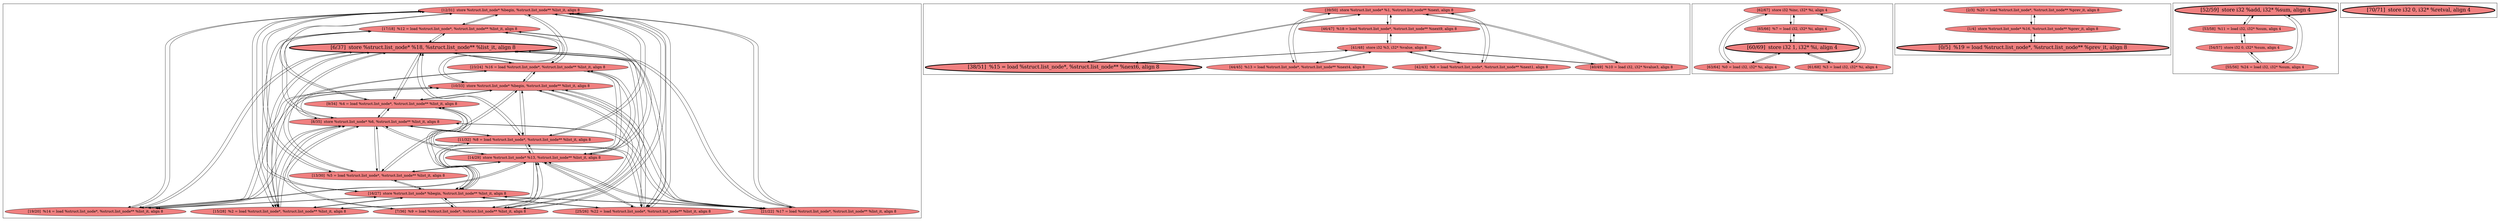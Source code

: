 
digraph G {



node117->node120 [ ]
node120->node117 [ ]
node115->node119 [ ]
node127->node123 [ ]
node133->node130 [ ]
node120->node123 [ ]
node123->node120 [ ]
node130->node133 [ ]
node132->node135 [ ]
node147->node145 [ ]
node114->node125 [ ]
node119->node125 [ ]
node117->node122 [ ]
node122->node117 [ ]
node120->node115 [ ]
node119->node117 [ ]
node120->node125 [ ]
node125->node118 [ ]
node118->node125 [ ]
node124->node115 [ ]
node124->node123 [ ]
node117->node127 [ ]
node115->node120 [ ]
node123->node124 [ ]
node117->node124 [ ]
node124->node117 [ ]
node126->node123 [ ]
node132->node136 [ ]
node130->node132 [ ]
node136->node132 [ ]
node146->node147 [ ]
node145->node148 [ ]
node123->node127 [ ]
node148->node145 [ ]
node117->node114 [ ]
node114->node117 [ ]
node146->node148 [ ]
node148->node149 [ ]
node132->node130 [ ]
node149->node148 [ ]
node129->node114 [ ]
node121->node124 [ ]
node114->node129 [ ]
node125->node128 [ ]
node118->node129 [ ]
node135->node132 [ ]
node126->node129 [ ]
node129->node116 [ ]
node148->node146 [ ]
node116->node129 [ ]
node121->node114 [ ]
node147->node149 [ ]
node114->node123 [ ]
node129->node124 [ ]
node127->node121 [ ]
node125->node116 [ ]
node136->node133 [ ]
node115->node128 [ ]
node122->node123 [ ]
node126->node117 [ ]
node129->node128 [ ]
node116->node117 [ ]
node126->node125 [ ]
node119->node115 [ ]
node123->node126 [ ]
node115->node126 [ ]
node125->node122 [ ]
node128->node125 [ ]
node126->node115 [ ]
node121->node120 [ ]
node132->node134 [ ]
node126->node121 [ ]
node129->node126 [ ]
node115->node127 [ ]
node121->node127 [ ]
node122->node125 [ ]
node128->node121 [ ]
node116->node121 [ ]
node133->node131 [ ]
node121->node118 [ ]
node141->node143 [ ]
node117->node119 [ ]
node125->node126 [ ]
node123->node119 [ ]
node119->node121 [ ]
node118->node117 [ ]
node139->node140 [ ]
node125->node119 [ ]
node121->node119 [ ]
node143->node141 [ ]
node125->node124 [ ]
node116->node115 [ ]
node115->node116 [ ]
node119->node123 [ ]
node124->node125 [ ]
node140->node139 [ ]
node127->node117 [ ]
node118->node115 [ ]
node142->node143 [ ]
node118->node123 [ ]
node116->node123 [ ]
node147->node146 [ ]
node127->node129 [ ]
node125->node114 [ ]
node129->node127 [ ]
node121->node116 [ ]
node133->node135 [ ]
node124->node129 [ ]
node121->node126 [ ]
node123->node118 [ ]
node133->node134 [ ]
node123->node116 [ ]
node127->node115 [ ]
node140->node137 [ ]
node120->node121 [ ]
node117->node116 [ ]
node127->node125 [ ]
node132->node131 [ ]
node125->node127 [ ]
node114->node115 [ ]
node131->node133 [ ]
node116->node125 [ ]
node145->node147 [ ]
node129->node118 [ ]
node114->node121 [ ]
node128->node117 [ ]
node149->node147 [ ]
node117->node126 [ ]
node122->node129 [ ]
node117->node128 [ ]
node138->node137 [ ]
node115->node124 [ ]
node137->node138 [ ]
node128->node115 [ ]
node137->node140 [ ]
node133->node136 [ ]
node123->node122 [ ]
node138->node139 [ ]
node121->node122 [ ]
node135->node133 [ ]
node115->node118 [ ]
node139->node138 [ ]
node124->node121 [ ]
node134->node132 [ ]
node115->node114 [ ]
node129->node119 [ ]
node122->node121 [ ]
node129->node122 [ ]
node117->node118 [ ]
node115->node122 [ ]
node122->node115 [ ]
node125->node120 [ ]
node131->node132 [ ]
node121->node128 [ ]
node134->node133 [ ]
node120->node129 [ ]
node128->node129 [ ]
node123->node114 [ ]
node123->node128 [ ]
node143->node142 [ ]
node128->node123 [ ]
node129->node120 [ ]
node118->node121 [ ]
node119->node129 [ ]


subgraph cluster4 {


node144 [penwidth=3.0,fontsize=20,fillcolor=lightcoral,label="[70/71]  store i32 0, i32* %retval, align 4",shape=ellipse,style=filled ]



}

subgraph cluster3 {


node143 [fillcolor=lightcoral,label="[1/4]  store %struct.list_node* %16, %struct.list_node** %prev_it, align 8",shape=ellipse,style=filled ]
node141 [fillcolor=lightcoral,label="[2/3]  %20 = load %struct.list_node*, %struct.list_node** %prev_it, align 8",shape=ellipse,style=filled ]
node142 [penwidth=3.0,fontsize=20,fillcolor=lightcoral,label="[0/5]  %19 = load %struct.list_node*, %struct.list_node** %prev_it, align 8",shape=ellipse,style=filled ]



}

subgraph cluster2 {


node140 [fillcolor=lightcoral,label="[53/58]  %11 = load i32, i32* %sum, align 4",shape=ellipse,style=filled ]
node137 [fillcolor=lightcoral,label="[54/57]  store i32 0, i32* %sum, align 4",shape=ellipse,style=filled ]
node139 [penwidth=3.0,fontsize=20,fillcolor=lightcoral,label="[52/59]  store i32 %add, i32* %sum, align 4",shape=ellipse,style=filled ]
node138 [fillcolor=lightcoral,label="[55/56]  %24 = load i32, i32* %sum, align 4",shape=ellipse,style=filled ]



}

subgraph cluster5 {


node149 [fillcolor=lightcoral,label="[61/68]  %3 = load i32, i32* %i, align 4",shape=ellipse,style=filled ]
node148 [penwidth=3.0,fontsize=20,fillcolor=lightcoral,label="[60/69]  store i32 1, i32* %i, align 4",shape=ellipse,style=filled ]
node147 [fillcolor=lightcoral,label="[62/67]  store i32 %inc, i32* %i, align 4",shape=ellipse,style=filled ]
node145 [fillcolor=lightcoral,label="[65/66]  %7 = load i32, i32* %i, align 4",shape=ellipse,style=filled ]
node146 [fillcolor=lightcoral,label="[63/64]  %0 = load i32, i32* %i, align 4",shape=ellipse,style=filled ]



}

subgraph cluster0 {


node128 [fillcolor=lightcoral,label="[9/34]  %4 = load %struct.list_node*, %struct.list_node** %list_it, align 8",shape=ellipse,style=filled ]
node127 [fillcolor=lightcoral,label="[7/36]  %9 = load %struct.list_node*, %struct.list_node** %list_it, align 8",shape=ellipse,style=filled ]
node126 [fillcolor=lightcoral,label="[11/32]  %8 = load %struct.list_node*, %struct.list_node** %list_it, align 8",shape=ellipse,style=filled ]
node125 [fillcolor=lightcoral,label="[8/35]  store %struct.list_node* %6, %struct.list_node** %list_it, align 8",shape=ellipse,style=filled ]
node123 [fillcolor=lightcoral,label="[14/29]  store %struct.list_node* %13, %struct.list_node** %list_it, align 8",shape=ellipse,style=filled ]
node129 [fillcolor=lightcoral,label="[10/33]  store %struct.list_node* %begin, %struct.list_node** %list_it, align 8",shape=ellipse,style=filled ]
node122 [fillcolor=lightcoral,label="[15/28]  %2 = load %struct.list_node*, %struct.list_node** %list_it, align 8",shape=ellipse,style=filled ]
node124 [fillcolor=lightcoral,label="[13/30]  %5 = load %struct.list_node*, %struct.list_node** %list_it, align 8",shape=ellipse,style=filled ]
node121 [penwidth=3.0,fontsize=20,fillcolor=lightcoral,label="[6/37]  store %struct.list_node* %18, %struct.list_node** %list_it, align 8",shape=ellipse,style=filled ]
node120 [fillcolor=lightcoral,label="[17/18]  %12 = load %struct.list_node*, %struct.list_node** %list_it, align 8",shape=ellipse,style=filled ]
node114 [fillcolor=lightcoral,label="[25/26]  %22 = load %struct.list_node*, %struct.list_node** %list_it, align 8",shape=ellipse,style=filled ]
node117 [fillcolor=lightcoral,label="[12/31]  store %struct.list_node* %begin, %struct.list_node** %list_it, align 8",shape=ellipse,style=filled ]
node115 [fillcolor=lightcoral,label="[16/27]  store %struct.list_node* %begin, %struct.list_node** %list_it, align 8",shape=ellipse,style=filled ]
node116 [fillcolor=lightcoral,label="[23/24]  %16 = load %struct.list_node*, %struct.list_node** %list_it, align 8",shape=ellipse,style=filled ]
node118 [fillcolor=lightcoral,label="[21/22]  %17 = load %struct.list_node*, %struct.list_node** %list_it, align 8",shape=ellipse,style=filled ]
node119 [fillcolor=lightcoral,label="[19/20]  %14 = load %struct.list_node*, %struct.list_node** %list_it, align 8",shape=ellipse,style=filled ]



}

subgraph cluster1 {


node136 [fillcolor=lightcoral,label="[44/45]  %13 = load %struct.list_node*, %struct.list_node** %next4, align 8",shape=ellipse,style=filled ]
node130 [fillcolor=lightcoral,label="[46/47]  %18 = load %struct.list_node*, %struct.list_node** %next9, align 8",shape=ellipse,style=filled ]
node132 [fillcolor=lightcoral,label="[41/48]  store i32 %3, i32* %value, align 8",shape=ellipse,style=filled ]
node133 [fillcolor=lightcoral,label="[39/50]  store %struct.list_node* %1, %struct.list_node** %next, align 8",shape=ellipse,style=filled ]
node131 [fillcolor=lightcoral,label="[40/49]  %10 = load i32, i32* %value3, align 8",shape=ellipse,style=filled ]
node134 [fillcolor=lightcoral,label="[42/43]  %6 = load %struct.list_node*, %struct.list_node** %next1, align 8",shape=ellipse,style=filled ]
node135 [penwidth=3.0,fontsize=20,fillcolor=lightcoral,label="[38/51]  %15 = load %struct.list_node*, %struct.list_node** %next6, align 8",shape=ellipse,style=filled ]



}

}
